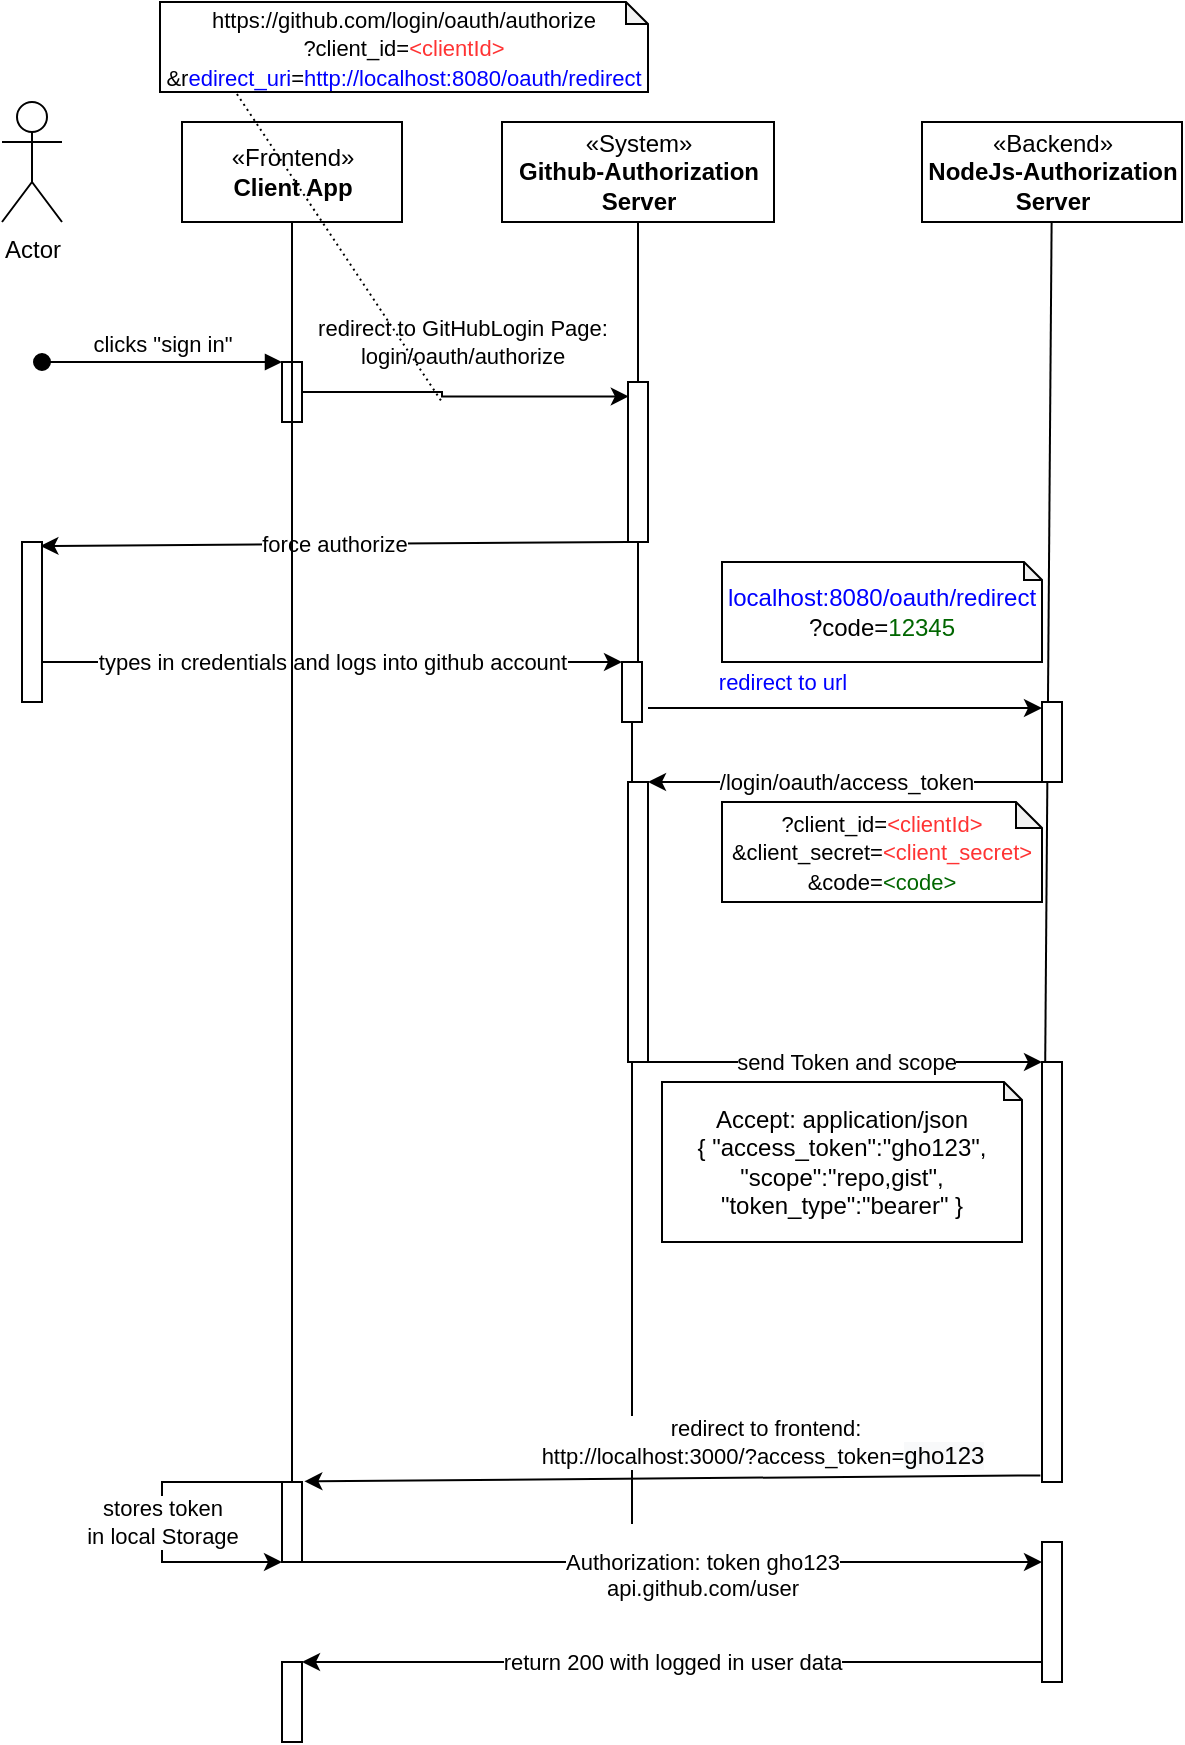 <mxfile version="16.5.6" type="google"><diagram id="MnBBhMLIiDTSbuAHj-Mz" name="Page-1"><mxGraphModel dx="926" dy="542" grid="1" gridSize="10" guides="1" tooltips="1" connect="1" arrows="1" fold="1" page="1" pageScale="1" pageWidth="827" pageHeight="1169" math="0" shadow="0"><root><mxCell id="0"/><mxCell id="1" parent="0"/><mxCell id="SiaEGvjT09wQj8Wl0_Kg-49" value="" style="edgeStyle=none;rounded=0;orthogonalLoop=1;jettySize=auto;html=1;fontColor=#FF3333;endArrow=none;endFill=0;startArrow=none;" edge="1" parent="1" source="SiaEGvjT09wQj8Wl0_Kg-22"><mxGeometry relative="1" as="geometry"><mxPoint x="405" y="990" as="targetPoint"/><mxPoint x="408" y="570" as="sourcePoint"/></mxGeometry></mxCell><mxCell id="SiaEGvjT09wQj8Wl0_Kg-42" style="edgeStyle=none;rounded=0;orthogonalLoop=1;jettySize=auto;html=1;fontColor=#000000;endArrow=none;endFill=0;strokeColor=#000000;startArrow=none;" edge="1" parent="1" source="SiaEGvjT09wQj8Wl0_Kg-43"><mxGeometry relative="1" as="geometry"><mxPoint x="235" y="940" as="targetPoint"/></mxGeometry></mxCell><mxCell id="SiaEGvjT09wQj8Wl0_Kg-2" value="«Frontend»&lt;br&gt;&lt;b&gt;Client App&lt;/b&gt;" style="html=1;" vertex="1" parent="1"><mxGeometry x="180" y="270" width="110" height="50" as="geometry"/></mxCell><mxCell id="SiaEGvjT09wQj8Wl0_Kg-34" style="edgeStyle=none;rounded=0;orthogonalLoop=1;jettySize=auto;html=1;fontColor=#006600;endArrow=none;endFill=0;strokeColor=#000000;" edge="1" parent="1" source="SiaEGvjT09wQj8Wl0_Kg-3"><mxGeometry relative="1" as="geometry"><mxPoint x="610" y="950" as="targetPoint"/></mxGeometry></mxCell><mxCell id="SiaEGvjT09wQj8Wl0_Kg-3" value="«Backend»&lt;br&gt;&lt;b&gt;NodeJs-Authorization &lt;br&gt;Server&lt;/b&gt;" style="html=1;" vertex="1" parent="1"><mxGeometry x="550" y="270" width="130" height="50" as="geometry"/></mxCell><mxCell id="SiaEGvjT09wQj8Wl0_Kg-4" value="«System»&lt;br&gt;&lt;b&gt;Github-Authorization&lt;br&gt;Server&lt;/b&gt;" style="html=1;" vertex="1" parent="1"><mxGeometry x="340" y="270" width="136" height="50" as="geometry"/></mxCell><mxCell id="SiaEGvjT09wQj8Wl0_Kg-5" value="Actor" style="shape=umlActor;verticalLabelPosition=bottom;verticalAlign=top;html=1;outlineConnect=0;" vertex="1" parent="1"><mxGeometry x="90" y="260" width="30" height="60" as="geometry"/></mxCell><mxCell id="SiaEGvjT09wQj8Wl0_Kg-13" value="redirect to GitHubLogin Page: &lt;br&gt;login/oauth/authorize" style="edgeStyle=orthogonalEdgeStyle;rounded=0;orthogonalLoop=1;jettySize=auto;html=1;entryX=0.04;entryY=0.09;entryDx=0;entryDy=0;entryPerimeter=0;" edge="1" parent="1" source="SiaEGvjT09wQj8Wl0_Kg-7" target="SiaEGvjT09wQj8Wl0_Kg-10"><mxGeometry x="-0.154" y="27" relative="1" as="geometry"><Array as="points"><mxPoint x="310" y="405"/><mxPoint x="310" y="407"/></Array><mxPoint x="-17" y="-25" as="offset"/></mxGeometry></mxCell><mxCell id="SiaEGvjT09wQj8Wl0_Kg-7" value="" style="html=1;points=[];perimeter=orthogonalPerimeter;" vertex="1" parent="1"><mxGeometry x="230" y="390" width="10" height="30" as="geometry"/></mxCell><mxCell id="SiaEGvjT09wQj8Wl0_Kg-8" value="clicks &quot;sign in&quot;" style="html=1;verticalAlign=bottom;startArrow=oval;endArrow=block;startSize=8;rounded=0;" edge="1" target="SiaEGvjT09wQj8Wl0_Kg-7" parent="1"><mxGeometry relative="1" as="geometry"><mxPoint x="110" y="390" as="sourcePoint"/></mxGeometry></mxCell><mxCell id="SiaEGvjT09wQj8Wl0_Kg-18" value="force authorize" style="edgeStyle=none;rounded=0;orthogonalLoop=1;jettySize=auto;html=1;entryX=0.92;entryY=0.025;entryDx=0;entryDy=0;entryPerimeter=0;fontColor=#000000;endArrow=classic;endFill=1;" edge="1" parent="1" source="SiaEGvjT09wQj8Wl0_Kg-10" target="SiaEGvjT09wQj8Wl0_Kg-17"><mxGeometry relative="1" as="geometry"/></mxCell><mxCell id="SiaEGvjT09wQj8Wl0_Kg-16" style="rounded=0;orthogonalLoop=1;jettySize=auto;html=1;dashed=1;endArrow=none;endFill=0;exitX=0.035;exitY=0.024;exitDx=0;exitDy=0;exitPerimeter=0;dashPattern=1 2;" edge="1" parent="1" source="SiaEGvjT09wQj8Wl0_Kg-15"><mxGeometry relative="1" as="geometry"><mxPoint x="310" y="410" as="targetPoint"/></mxGeometry></mxCell><mxCell id="SiaEGvjT09wQj8Wl0_Kg-15" value="&lt;span style=&quot;font-family: &amp;#34;helvetica&amp;#34; ; font-size: 11px ; background-color: rgb(255 , 255 , 255)&quot;&gt;https://github.com/login/oauth/authorize&lt;br&gt;?client_id=&lt;font color=&quot;#ff3333&quot;&gt;&amp;lt;clientId&amp;gt;&lt;br&gt;&lt;/font&gt;&amp;amp;r&lt;font color=&quot;#0000ff&quot;&gt;edirect_uri&lt;/font&gt;=&lt;font color=&quot;#0000ff&quot;&gt;http://localhost:8080/oauth/redirect&lt;/font&gt;&lt;/span&gt;" style="shape=note;whiteSpace=wrap;html=1;backgroundOutline=1;darkOpacity=0.05;size=11;" vertex="1" parent="1"><mxGeometry x="169" y="210" width="244" height="45" as="geometry"/></mxCell><mxCell id="SiaEGvjT09wQj8Wl0_Kg-17" value="" style="html=1;points=[];perimeter=orthogonalPerimeter;" vertex="1" parent="1"><mxGeometry x="100" y="480" width="10" height="80" as="geometry"/></mxCell><mxCell id="SiaEGvjT09wQj8Wl0_Kg-10" value="" style="html=1;points=[];perimeter=orthogonalPerimeter;" vertex="1" parent="1"><mxGeometry x="403" y="400" width="10" height="80" as="geometry"/></mxCell><mxCell id="SiaEGvjT09wQj8Wl0_Kg-25" value="" style="edgeStyle=none;rounded=0;orthogonalLoop=1;jettySize=auto;html=1;fontColor=#FF3333;endArrow=none;endFill=1;" edge="1" parent="1" source="SiaEGvjT09wQj8Wl0_Kg-4" target="SiaEGvjT09wQj8Wl0_Kg-10"><mxGeometry relative="1" as="geometry"><mxPoint x="408" y="700" as="targetPoint"/><mxPoint x="408" y="320" as="sourcePoint"/></mxGeometry></mxCell><mxCell id="SiaEGvjT09wQj8Wl0_Kg-27" value="&lt;span style=&quot;font-family: &amp;#34;helvetica&amp;#34;&quot;&gt;&lt;font color=&quot;#0000ff&quot;&gt;redirect to url&lt;/font&gt;&lt;br&gt;&lt;/span&gt;" style="edgeStyle=none;rounded=0;orthogonalLoop=1;jettySize=auto;html=1;fontColor=#FF3333;endArrow=classic;endFill=1;" edge="1" parent="1"><mxGeometry x="-0.32" y="13" relative="1" as="geometry"><mxPoint x="610" y="563" as="targetPoint"/><mxPoint x="413" y="563" as="sourcePoint"/><mxPoint as="offset"/></mxGeometry></mxCell><mxCell id="SiaEGvjT09wQj8Wl0_Kg-22" value="" style="html=1;points=[];perimeter=orthogonalPerimeter;" vertex="1" parent="1"><mxGeometry x="400" y="540" width="10" height="30" as="geometry"/></mxCell><mxCell id="SiaEGvjT09wQj8Wl0_Kg-26" value="" style="edgeStyle=none;rounded=0;orthogonalLoop=1;jettySize=auto;html=1;fontColor=#FF3333;endArrow=none;endFill=1;startArrow=none;" edge="1" parent="1" source="SiaEGvjT09wQj8Wl0_Kg-10" target="SiaEGvjT09wQj8Wl0_Kg-22"><mxGeometry relative="1" as="geometry"><mxPoint x="408" y="700" as="targetPoint"/><mxPoint x="408" y="480" as="sourcePoint"/></mxGeometry></mxCell><mxCell id="SiaEGvjT09wQj8Wl0_Kg-23" value="types in credentials and logs into github account" style="edgeStyle=none;rounded=0;orthogonalLoop=1;jettySize=auto;html=1;fontColor=#000000;endArrow=classic;endFill=1;" edge="1" parent="1" source="SiaEGvjT09wQj8Wl0_Kg-17"><mxGeometry relative="1" as="geometry"><mxPoint x="400" y="540" as="targetPoint"/></mxGeometry></mxCell><mxCell id="SiaEGvjT09wQj8Wl0_Kg-32" value="/login/oauth/access_token" style="edgeStyle=none;rounded=0;orthogonalLoop=1;jettySize=auto;html=1;fontColor=#000000;endArrow=classic;endFill=1;strokeColor=#000000;" edge="1" parent="1" source="SiaEGvjT09wQj8Wl0_Kg-28" target="SiaEGvjT09wQj8Wl0_Kg-31"><mxGeometry relative="1" as="geometry"/></mxCell><mxCell id="SiaEGvjT09wQj8Wl0_Kg-28" value="" style="html=1;points=[];perimeter=orthogonalPerimeter;" vertex="1" parent="1"><mxGeometry x="610" y="560" width="10" height="40" as="geometry"/></mxCell><mxCell id="SiaEGvjT09wQj8Wl0_Kg-30" value="&lt;font color=&quot;#0000ff&quot;&gt;localhost:8080/oauth/redirect&lt;/font&gt;&lt;br&gt;?code=&lt;font color=&quot;#006600&quot;&gt;12345&lt;/font&gt;" style="shape=note;whiteSpace=wrap;html=1;backgroundOutline=1;darkOpacity=0.05;fontColor=#000000;size=9;" vertex="1" parent="1"><mxGeometry x="450" y="490" width="160" height="50" as="geometry"/></mxCell><mxCell id="SiaEGvjT09wQj8Wl0_Kg-36" value="send Token and scope" style="edgeStyle=none;rounded=0;orthogonalLoop=1;jettySize=auto;html=1;fontColor=#000000;endArrow=classic;endFill=1;strokeColor=#000000;" edge="1" parent="1" source="SiaEGvjT09wQj8Wl0_Kg-31" target="SiaEGvjT09wQj8Wl0_Kg-35"><mxGeometry relative="1" as="geometry"/></mxCell><mxCell id="SiaEGvjT09wQj8Wl0_Kg-31" value="" style="html=1;points=[];perimeter=orthogonalPerimeter;" vertex="1" parent="1"><mxGeometry x="403" y="600" width="10" height="140" as="geometry"/></mxCell><mxCell id="SiaEGvjT09wQj8Wl0_Kg-33" value="&lt;span style=&quot;color: rgb(0 , 0 , 0) ; font-size: 11px ; background-color: rgb(255 , 255 , 255)&quot;&gt;?client_id=&lt;/span&gt;&lt;font color=&quot;#ff3333&quot; style=&quot;font-size: 11px&quot;&gt;&amp;lt;clientId&amp;gt;&lt;br&gt;&lt;/font&gt;&lt;span style=&quot;color: rgb(0 , 0 , 0) ; font-size: 11px ; background-color: rgb(255 , 255 , 255)&quot;&gt;&amp;amp;client_secret=&lt;/span&gt;&lt;span style=&quot;font-size: 11px ; background-color: rgb(255 , 255 , 255)&quot;&gt;&amp;lt;client_secret&amp;gt;&lt;/span&gt;&lt;br style=&quot;color: rgb(0 , 0 , 0) ; font-size: 11px&quot;&gt;&lt;span style=&quot;color: rgb(0 , 0 , 0) ; font-size: 11px ; background-color: rgb(255 , 255 , 255)&quot;&gt;&amp;amp;code=&lt;/span&gt;&lt;span style=&quot;font-size: 11px ; background-color: rgb(255 , 255 , 255)&quot;&gt;&lt;font color=&quot;#006600&quot;&gt;&amp;lt;code&amp;gt;&lt;/font&gt;&lt;/span&gt;" style="shape=note;whiteSpace=wrap;html=1;backgroundOutline=1;darkOpacity=0.05;fontColor=#FF3333;size=13;" vertex="1" parent="1"><mxGeometry x="450" y="610" width="160" height="50" as="geometry"/></mxCell><mxCell id="SiaEGvjT09wQj8Wl0_Kg-45" value="&amp;nbsp;redirect to frontend:&lt;br&gt;http://localhost:3000/?access_token=&lt;span style=&quot;font-size: 12px ; background-color: rgb(248 , 249 , 250)&quot;&gt;gho123&lt;/span&gt;" style="edgeStyle=none;rounded=0;orthogonalLoop=1;jettySize=auto;html=1;entryX=1.117;entryY=0.022;entryDx=0;entryDy=0;entryPerimeter=0;fontColor=#000000;endArrow=classic;endFill=1;strokeColor=#000000;exitX=-0.08;exitY=0.989;exitDx=0;exitDy=0;exitPerimeter=0;" edge="1" parent="1"><mxGeometry x="-0.244" y="-18" relative="1" as="geometry"><mxPoint x="609.2" y="946.69" as="sourcePoint"/><mxPoint x="241.17" y="949.66" as="targetPoint"/><mxPoint as="offset"/></mxGeometry></mxCell><mxCell id="SiaEGvjT09wQj8Wl0_Kg-35" value="" style="html=1;points=[];perimeter=orthogonalPerimeter;" vertex="1" parent="1"><mxGeometry x="610" y="740" width="10" height="210" as="geometry"/></mxCell><mxCell id="SiaEGvjT09wQj8Wl0_Kg-40" value="Accept: application/json &lt;br&gt;{ &quot;access_token&quot;:&quot;gho123&quot;, &lt;br&gt;&quot;scope&quot;:&quot;repo,gist&quot;, &lt;br&gt;&quot;token_type&quot;:&quot;bearer&quot; }" style="shape=note;whiteSpace=wrap;html=1;backgroundOutline=1;darkOpacity=0.05;fontColor=#000000;size=9;" vertex="1" parent="1"><mxGeometry x="420" y="750" width="180" height="80" as="geometry"/></mxCell><mxCell id="SiaEGvjT09wQj8Wl0_Kg-46" value="stores token &lt;br&gt;in local Storage" style="edgeStyle=none;rounded=0;orthogonalLoop=1;jettySize=auto;html=1;fontColor=#000000;endArrow=classic;endFill=1;strokeColor=#000000;entryX=0;entryY=1;entryDx=0;entryDy=0;entryPerimeter=0;" edge="1" parent="1" source="SiaEGvjT09wQj8Wl0_Kg-43" target="SiaEGvjT09wQj8Wl0_Kg-43"><mxGeometry relative="1" as="geometry"><mxPoint x="170" y="990" as="targetPoint"/><Array as="points"><mxPoint x="170" y="950"/><mxPoint x="170" y="990"/></Array></mxGeometry></mxCell><mxCell id="SiaEGvjT09wQj8Wl0_Kg-47" value="&lt;br&gt;Authorization: token gho123&lt;br&gt;api.github.com/user" style="edgeStyle=none;rounded=0;orthogonalLoop=1;jettySize=auto;html=1;fontColor=#000000;endArrow=classic;endFill=1;strokeColor=#000000;" edge="1" parent="1" source="SiaEGvjT09wQj8Wl0_Kg-43"><mxGeometry x="0.081" relative="1" as="geometry"><mxPoint x="610" y="990" as="targetPoint"/><mxPoint as="offset"/></mxGeometry></mxCell><mxCell id="SiaEGvjT09wQj8Wl0_Kg-43" value="" style="html=1;points=[];perimeter=orthogonalPerimeter;" vertex="1" parent="1"><mxGeometry x="230" y="950" width="10" height="40" as="geometry"/></mxCell><mxCell id="SiaEGvjT09wQj8Wl0_Kg-44" value="" style="edgeStyle=none;rounded=0;orthogonalLoop=1;jettySize=auto;html=1;fontColor=#000000;endArrow=none;endFill=0;strokeColor=#000000;" edge="1" parent="1" source="SiaEGvjT09wQj8Wl0_Kg-2" target="SiaEGvjT09wQj8Wl0_Kg-43"><mxGeometry relative="1" as="geometry"><mxPoint x="235" y="940" as="targetPoint"/><mxPoint x="235" y="320" as="sourcePoint"/></mxGeometry></mxCell><mxCell id="SiaEGvjT09wQj8Wl0_Kg-55" value="return 200 with logged in user data" style="edgeStyle=none;rounded=0;orthogonalLoop=1;jettySize=auto;html=1;fontColor=#000000;endArrow=classic;endFill=1;strokeColor=#000000;" edge="1" parent="1" source="SiaEGvjT09wQj8Wl0_Kg-53" target="SiaEGvjT09wQj8Wl0_Kg-54"><mxGeometry relative="1" as="geometry"/></mxCell><mxCell id="SiaEGvjT09wQj8Wl0_Kg-53" value="" style="html=1;points=[];perimeter=orthogonalPerimeter;" vertex="1" parent="1"><mxGeometry x="610" y="980" width="10" height="70" as="geometry"/></mxCell><mxCell id="SiaEGvjT09wQj8Wl0_Kg-54" value="" style="html=1;points=[];perimeter=orthogonalPerimeter;" vertex="1" parent="1"><mxGeometry x="230" y="1040" width="10" height="40" as="geometry"/></mxCell></root></mxGraphModel></diagram></mxfile>